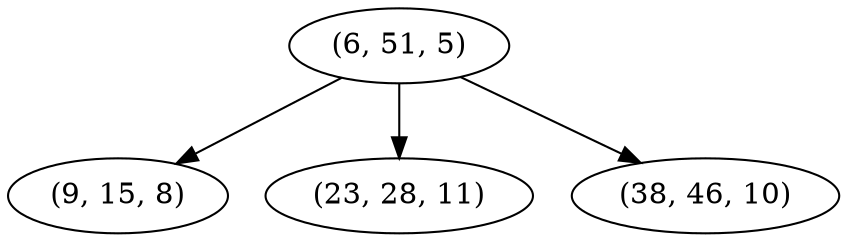 digraph tree {
    "(6, 51, 5)";
    "(9, 15, 8)";
    "(23, 28, 11)";
    "(38, 46, 10)";
    "(6, 51, 5)" -> "(9, 15, 8)";
    "(6, 51, 5)" -> "(23, 28, 11)";
    "(6, 51, 5)" -> "(38, 46, 10)";
}
